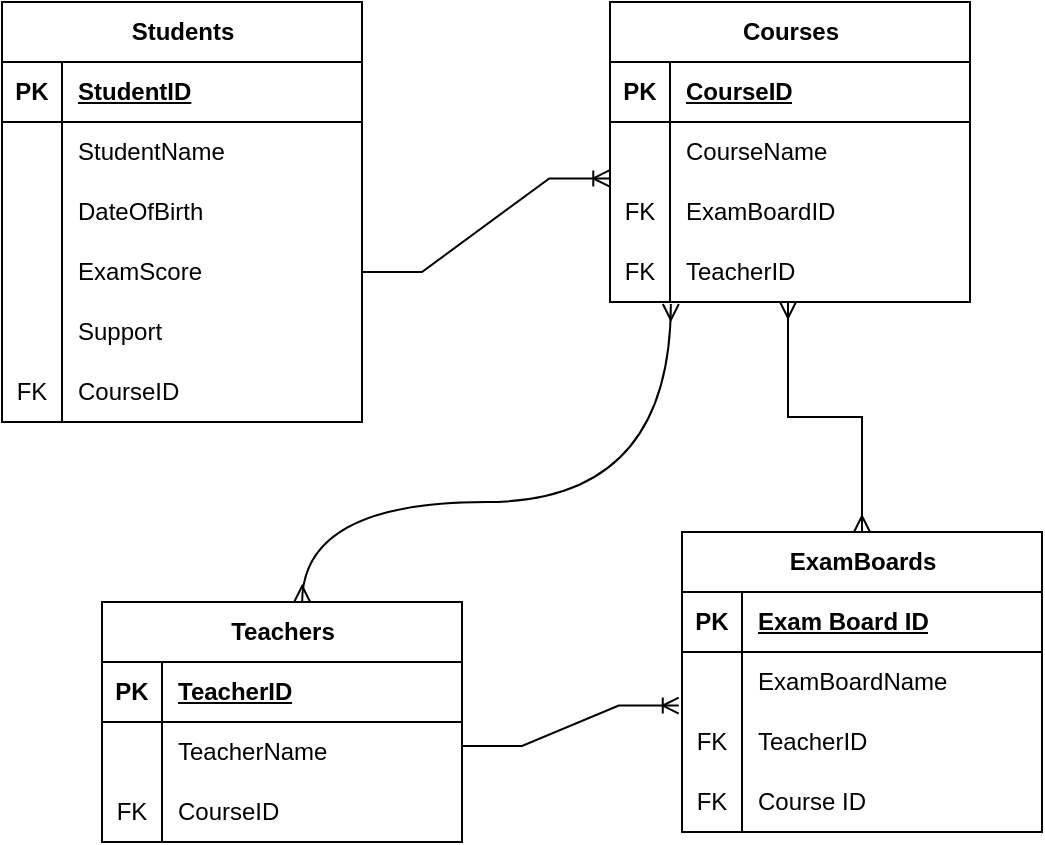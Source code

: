 <mxfile version="24.7.17">
  <diagram name="Page-1" id="aYXxvFrjDV7JERFqYvvj">
    <mxGraphModel dx="1434" dy="744" grid="1" gridSize="10" guides="1" tooltips="1" connect="1" arrows="1" fold="1" page="1" pageScale="1" pageWidth="827" pageHeight="1169" math="0" shadow="0">
      <root>
        <mxCell id="0" />
        <mxCell id="1" parent="0" />
        <mxCell id="rWTeX7UZVgAGK7BmtIGO-1" value="Students" style="shape=table;startSize=30;container=1;collapsible=1;childLayout=tableLayout;fixedRows=1;rowLines=0;fontStyle=1;align=center;resizeLast=1;html=1;" parent="1" vertex="1">
          <mxGeometry x="110" y="10" width="180" height="210" as="geometry" />
        </mxCell>
        <mxCell id="rWTeX7UZVgAGK7BmtIGO-2" value="" style="shape=tableRow;horizontal=0;startSize=0;swimlaneHead=0;swimlaneBody=0;fillColor=none;collapsible=0;dropTarget=0;points=[[0,0.5],[1,0.5]];portConstraint=eastwest;top=0;left=0;right=0;bottom=1;" parent="rWTeX7UZVgAGK7BmtIGO-1" vertex="1">
          <mxGeometry y="30" width="180" height="30" as="geometry" />
        </mxCell>
        <mxCell id="rWTeX7UZVgAGK7BmtIGO-3" value="PK" style="shape=partialRectangle;connectable=0;fillColor=none;top=0;left=0;bottom=0;right=0;fontStyle=1;overflow=hidden;whiteSpace=wrap;html=1;" parent="rWTeX7UZVgAGK7BmtIGO-2" vertex="1">
          <mxGeometry width="30" height="30" as="geometry">
            <mxRectangle width="30" height="30" as="alternateBounds" />
          </mxGeometry>
        </mxCell>
        <mxCell id="rWTeX7UZVgAGK7BmtIGO-4" value="StudentID" style="shape=partialRectangle;connectable=0;fillColor=none;top=0;left=0;bottom=0;right=0;align=left;spacingLeft=6;fontStyle=5;overflow=hidden;whiteSpace=wrap;html=1;" parent="rWTeX7UZVgAGK7BmtIGO-2" vertex="1">
          <mxGeometry x="30" width="150" height="30" as="geometry">
            <mxRectangle width="150" height="30" as="alternateBounds" />
          </mxGeometry>
        </mxCell>
        <mxCell id="rWTeX7UZVgAGK7BmtIGO-5" value="" style="shape=tableRow;horizontal=0;startSize=0;swimlaneHead=0;swimlaneBody=0;fillColor=none;collapsible=0;dropTarget=0;points=[[0,0.5],[1,0.5]];portConstraint=eastwest;top=0;left=0;right=0;bottom=0;" parent="rWTeX7UZVgAGK7BmtIGO-1" vertex="1">
          <mxGeometry y="60" width="180" height="30" as="geometry" />
        </mxCell>
        <mxCell id="rWTeX7UZVgAGK7BmtIGO-6" value="" style="shape=partialRectangle;connectable=0;fillColor=none;top=0;left=0;bottom=0;right=0;editable=1;overflow=hidden;whiteSpace=wrap;html=1;" parent="rWTeX7UZVgAGK7BmtIGO-5" vertex="1">
          <mxGeometry width="30" height="30" as="geometry">
            <mxRectangle width="30" height="30" as="alternateBounds" />
          </mxGeometry>
        </mxCell>
        <mxCell id="rWTeX7UZVgAGK7BmtIGO-7" value="StudentName" style="shape=partialRectangle;connectable=0;fillColor=none;top=0;left=0;bottom=0;right=0;align=left;spacingLeft=6;overflow=hidden;whiteSpace=wrap;html=1;" parent="rWTeX7UZVgAGK7BmtIGO-5" vertex="1">
          <mxGeometry x="30" width="150" height="30" as="geometry">
            <mxRectangle width="150" height="30" as="alternateBounds" />
          </mxGeometry>
        </mxCell>
        <mxCell id="rWTeX7UZVgAGK7BmtIGO-8" value="" style="shape=tableRow;horizontal=0;startSize=0;swimlaneHead=0;swimlaneBody=0;fillColor=none;collapsible=0;dropTarget=0;points=[[0,0.5],[1,0.5]];portConstraint=eastwest;top=0;left=0;right=0;bottom=0;" parent="rWTeX7UZVgAGK7BmtIGO-1" vertex="1">
          <mxGeometry y="90" width="180" height="30" as="geometry" />
        </mxCell>
        <mxCell id="rWTeX7UZVgAGK7BmtIGO-9" value="" style="shape=partialRectangle;connectable=0;fillColor=none;top=0;left=0;bottom=0;right=0;editable=1;overflow=hidden;whiteSpace=wrap;html=1;" parent="rWTeX7UZVgAGK7BmtIGO-8" vertex="1">
          <mxGeometry width="30" height="30" as="geometry">
            <mxRectangle width="30" height="30" as="alternateBounds" />
          </mxGeometry>
        </mxCell>
        <mxCell id="rWTeX7UZVgAGK7BmtIGO-10" value="DateOfBirth" style="shape=partialRectangle;connectable=0;fillColor=none;top=0;left=0;bottom=0;right=0;align=left;spacingLeft=6;overflow=hidden;whiteSpace=wrap;html=1;" parent="rWTeX7UZVgAGK7BmtIGO-8" vertex="1">
          <mxGeometry x="30" width="150" height="30" as="geometry">
            <mxRectangle width="150" height="30" as="alternateBounds" />
          </mxGeometry>
        </mxCell>
        <mxCell id="rWTeX7UZVgAGK7BmtIGO-11" value="" style="shape=tableRow;horizontal=0;startSize=0;swimlaneHead=0;swimlaneBody=0;fillColor=none;collapsible=0;dropTarget=0;points=[[0,0.5],[1,0.5]];portConstraint=eastwest;top=0;left=0;right=0;bottom=0;" parent="rWTeX7UZVgAGK7BmtIGO-1" vertex="1">
          <mxGeometry y="120" width="180" height="30" as="geometry" />
        </mxCell>
        <mxCell id="rWTeX7UZVgAGK7BmtIGO-12" value="" style="shape=partialRectangle;connectable=0;fillColor=none;top=0;left=0;bottom=0;right=0;editable=1;overflow=hidden;whiteSpace=wrap;html=1;" parent="rWTeX7UZVgAGK7BmtIGO-11" vertex="1">
          <mxGeometry width="30" height="30" as="geometry">
            <mxRectangle width="30" height="30" as="alternateBounds" />
          </mxGeometry>
        </mxCell>
        <mxCell id="rWTeX7UZVgAGK7BmtIGO-13" value="ExamScore" style="shape=partialRectangle;connectable=0;fillColor=none;top=0;left=0;bottom=0;right=0;align=left;spacingLeft=6;overflow=hidden;whiteSpace=wrap;html=1;" parent="rWTeX7UZVgAGK7BmtIGO-11" vertex="1">
          <mxGeometry x="30" width="150" height="30" as="geometry">
            <mxRectangle width="150" height="30" as="alternateBounds" />
          </mxGeometry>
        </mxCell>
        <mxCell id="rWTeX7UZVgAGK7BmtIGO-70" value="" style="shape=tableRow;horizontal=0;startSize=0;swimlaneHead=0;swimlaneBody=0;fillColor=none;collapsible=0;dropTarget=0;points=[[0,0.5],[1,0.5]];portConstraint=eastwest;top=0;left=0;right=0;bottom=0;" parent="rWTeX7UZVgAGK7BmtIGO-1" vertex="1">
          <mxGeometry y="150" width="180" height="30" as="geometry" />
        </mxCell>
        <mxCell id="rWTeX7UZVgAGK7BmtIGO-71" value="" style="shape=partialRectangle;connectable=0;fillColor=none;top=0;left=0;bottom=0;right=0;editable=1;overflow=hidden;whiteSpace=wrap;html=1;" parent="rWTeX7UZVgAGK7BmtIGO-70" vertex="1">
          <mxGeometry width="30" height="30" as="geometry">
            <mxRectangle width="30" height="30" as="alternateBounds" />
          </mxGeometry>
        </mxCell>
        <mxCell id="rWTeX7UZVgAGK7BmtIGO-72" value="Support" style="shape=partialRectangle;connectable=0;fillColor=none;top=0;left=0;bottom=0;right=0;align=left;spacingLeft=6;overflow=hidden;whiteSpace=wrap;html=1;" parent="rWTeX7UZVgAGK7BmtIGO-70" vertex="1">
          <mxGeometry x="30" width="150" height="30" as="geometry">
            <mxRectangle width="150" height="30" as="alternateBounds" />
          </mxGeometry>
        </mxCell>
        <mxCell id="rWTeX7UZVgAGK7BmtIGO-73" value="" style="shape=tableRow;horizontal=0;startSize=0;swimlaneHead=0;swimlaneBody=0;fillColor=none;collapsible=0;dropTarget=0;points=[[0,0.5],[1,0.5]];portConstraint=eastwest;top=0;left=0;right=0;bottom=0;" parent="rWTeX7UZVgAGK7BmtIGO-1" vertex="1">
          <mxGeometry y="180" width="180" height="30" as="geometry" />
        </mxCell>
        <mxCell id="rWTeX7UZVgAGK7BmtIGO-74" value="FK" style="shape=partialRectangle;connectable=0;fillColor=none;top=0;left=0;bottom=0;right=0;editable=1;overflow=hidden;whiteSpace=wrap;html=1;" parent="rWTeX7UZVgAGK7BmtIGO-73" vertex="1">
          <mxGeometry width="30" height="30" as="geometry">
            <mxRectangle width="30" height="30" as="alternateBounds" />
          </mxGeometry>
        </mxCell>
        <mxCell id="rWTeX7UZVgAGK7BmtIGO-75" value="CourseID" style="shape=partialRectangle;connectable=0;fillColor=none;top=0;left=0;bottom=0;right=0;align=left;spacingLeft=6;overflow=hidden;whiteSpace=wrap;html=1;" parent="rWTeX7UZVgAGK7BmtIGO-73" vertex="1">
          <mxGeometry x="30" width="150" height="30" as="geometry">
            <mxRectangle width="150" height="30" as="alternateBounds" />
          </mxGeometry>
        </mxCell>
        <mxCell id="rWTeX7UZVgAGK7BmtIGO-14" value="ExamBoards" style="shape=table;startSize=30;container=1;collapsible=1;childLayout=tableLayout;fixedRows=1;rowLines=0;fontStyle=1;align=center;resizeLast=1;html=1;" parent="1" vertex="1">
          <mxGeometry x="450" y="275" width="180" height="150" as="geometry" />
        </mxCell>
        <mxCell id="rWTeX7UZVgAGK7BmtIGO-15" value="" style="shape=tableRow;horizontal=0;startSize=0;swimlaneHead=0;swimlaneBody=0;fillColor=none;collapsible=0;dropTarget=0;points=[[0,0.5],[1,0.5]];portConstraint=eastwest;top=0;left=0;right=0;bottom=1;" parent="rWTeX7UZVgAGK7BmtIGO-14" vertex="1">
          <mxGeometry y="30" width="180" height="30" as="geometry" />
        </mxCell>
        <mxCell id="rWTeX7UZVgAGK7BmtIGO-16" value="PK" style="shape=partialRectangle;connectable=0;fillColor=none;top=0;left=0;bottom=0;right=0;fontStyle=1;overflow=hidden;whiteSpace=wrap;html=1;" parent="rWTeX7UZVgAGK7BmtIGO-15" vertex="1">
          <mxGeometry width="30" height="30" as="geometry">
            <mxRectangle width="30" height="30" as="alternateBounds" />
          </mxGeometry>
        </mxCell>
        <mxCell id="rWTeX7UZVgAGK7BmtIGO-17" value="Exam Board ID" style="shape=partialRectangle;connectable=0;fillColor=none;top=0;left=0;bottom=0;right=0;align=left;spacingLeft=6;fontStyle=5;overflow=hidden;whiteSpace=wrap;html=1;" parent="rWTeX7UZVgAGK7BmtIGO-15" vertex="1">
          <mxGeometry x="30" width="150" height="30" as="geometry">
            <mxRectangle width="150" height="30" as="alternateBounds" />
          </mxGeometry>
        </mxCell>
        <mxCell id="rWTeX7UZVgAGK7BmtIGO-18" value="" style="shape=tableRow;horizontal=0;startSize=0;swimlaneHead=0;swimlaneBody=0;fillColor=none;collapsible=0;dropTarget=0;points=[[0,0.5],[1,0.5]];portConstraint=eastwest;top=0;left=0;right=0;bottom=0;" parent="rWTeX7UZVgAGK7BmtIGO-14" vertex="1">
          <mxGeometry y="60" width="180" height="30" as="geometry" />
        </mxCell>
        <mxCell id="rWTeX7UZVgAGK7BmtIGO-19" value="" style="shape=partialRectangle;connectable=0;fillColor=none;top=0;left=0;bottom=0;right=0;editable=1;overflow=hidden;whiteSpace=wrap;html=1;" parent="rWTeX7UZVgAGK7BmtIGO-18" vertex="1">
          <mxGeometry width="30" height="30" as="geometry">
            <mxRectangle width="30" height="30" as="alternateBounds" />
          </mxGeometry>
        </mxCell>
        <mxCell id="rWTeX7UZVgAGK7BmtIGO-20" value="ExamBoardName" style="shape=partialRectangle;connectable=0;fillColor=none;top=0;left=0;bottom=0;right=0;align=left;spacingLeft=6;overflow=hidden;whiteSpace=wrap;html=1;" parent="rWTeX7UZVgAGK7BmtIGO-18" vertex="1">
          <mxGeometry x="30" width="150" height="30" as="geometry">
            <mxRectangle width="150" height="30" as="alternateBounds" />
          </mxGeometry>
        </mxCell>
        <mxCell id="rWTeX7UZVgAGK7BmtIGO-21" value="" style="shape=tableRow;horizontal=0;startSize=0;swimlaneHead=0;swimlaneBody=0;fillColor=none;collapsible=0;dropTarget=0;points=[[0,0.5],[1,0.5]];portConstraint=eastwest;top=0;left=0;right=0;bottom=0;" parent="rWTeX7UZVgAGK7BmtIGO-14" vertex="1">
          <mxGeometry y="90" width="180" height="30" as="geometry" />
        </mxCell>
        <mxCell id="rWTeX7UZVgAGK7BmtIGO-22" value="FK" style="shape=partialRectangle;connectable=0;fillColor=none;top=0;left=0;bottom=0;right=0;editable=1;overflow=hidden;whiteSpace=wrap;html=1;" parent="rWTeX7UZVgAGK7BmtIGO-21" vertex="1">
          <mxGeometry width="30" height="30" as="geometry">
            <mxRectangle width="30" height="30" as="alternateBounds" />
          </mxGeometry>
        </mxCell>
        <mxCell id="rWTeX7UZVgAGK7BmtIGO-23" value="TeacherID" style="shape=partialRectangle;connectable=0;fillColor=none;top=0;left=0;bottom=0;right=0;align=left;spacingLeft=6;overflow=hidden;whiteSpace=wrap;html=1;" parent="rWTeX7UZVgAGK7BmtIGO-21" vertex="1">
          <mxGeometry x="30" width="150" height="30" as="geometry">
            <mxRectangle width="150" height="30" as="alternateBounds" />
          </mxGeometry>
        </mxCell>
        <mxCell id="rWTeX7UZVgAGK7BmtIGO-24" value="" style="shape=tableRow;horizontal=0;startSize=0;swimlaneHead=0;swimlaneBody=0;fillColor=none;collapsible=0;dropTarget=0;points=[[0,0.5],[1,0.5]];portConstraint=eastwest;top=0;left=0;right=0;bottom=0;" parent="rWTeX7UZVgAGK7BmtIGO-14" vertex="1">
          <mxGeometry y="120" width="180" height="30" as="geometry" />
        </mxCell>
        <mxCell id="rWTeX7UZVgAGK7BmtIGO-25" value="FK" style="shape=partialRectangle;connectable=0;fillColor=none;top=0;left=0;bottom=0;right=0;editable=1;overflow=hidden;whiteSpace=wrap;html=1;" parent="rWTeX7UZVgAGK7BmtIGO-24" vertex="1">
          <mxGeometry width="30" height="30" as="geometry">
            <mxRectangle width="30" height="30" as="alternateBounds" />
          </mxGeometry>
        </mxCell>
        <mxCell id="rWTeX7UZVgAGK7BmtIGO-26" value="Course ID" style="shape=partialRectangle;connectable=0;fillColor=none;top=0;left=0;bottom=0;right=0;align=left;spacingLeft=6;overflow=hidden;whiteSpace=wrap;html=1;" parent="rWTeX7UZVgAGK7BmtIGO-24" vertex="1">
          <mxGeometry x="30" width="150" height="30" as="geometry">
            <mxRectangle width="150" height="30" as="alternateBounds" />
          </mxGeometry>
        </mxCell>
        <mxCell id="rWTeX7UZVgAGK7BmtIGO-27" value="Teachers" style="shape=table;startSize=30;container=1;collapsible=1;childLayout=tableLayout;fixedRows=1;rowLines=0;fontStyle=1;align=center;resizeLast=1;html=1;" parent="1" vertex="1">
          <mxGeometry x="160" y="310" width="180" height="120" as="geometry" />
        </mxCell>
        <mxCell id="rWTeX7UZVgAGK7BmtIGO-28" value="" style="shape=tableRow;horizontal=0;startSize=0;swimlaneHead=0;swimlaneBody=0;fillColor=none;collapsible=0;dropTarget=0;points=[[0,0.5],[1,0.5]];portConstraint=eastwest;top=0;left=0;right=0;bottom=1;" parent="rWTeX7UZVgAGK7BmtIGO-27" vertex="1">
          <mxGeometry y="30" width="180" height="30" as="geometry" />
        </mxCell>
        <mxCell id="rWTeX7UZVgAGK7BmtIGO-29" value="PK" style="shape=partialRectangle;connectable=0;fillColor=none;top=0;left=0;bottom=0;right=0;fontStyle=1;overflow=hidden;whiteSpace=wrap;html=1;" parent="rWTeX7UZVgAGK7BmtIGO-28" vertex="1">
          <mxGeometry width="30" height="30" as="geometry">
            <mxRectangle width="30" height="30" as="alternateBounds" />
          </mxGeometry>
        </mxCell>
        <mxCell id="rWTeX7UZVgAGK7BmtIGO-30" value="TeacherID" style="shape=partialRectangle;connectable=0;fillColor=none;top=0;left=0;bottom=0;right=0;align=left;spacingLeft=6;fontStyle=5;overflow=hidden;whiteSpace=wrap;html=1;" parent="rWTeX7UZVgAGK7BmtIGO-28" vertex="1">
          <mxGeometry x="30" width="150" height="30" as="geometry">
            <mxRectangle width="150" height="30" as="alternateBounds" />
          </mxGeometry>
        </mxCell>
        <mxCell id="rWTeX7UZVgAGK7BmtIGO-31" value="" style="shape=tableRow;horizontal=0;startSize=0;swimlaneHead=0;swimlaneBody=0;fillColor=none;collapsible=0;dropTarget=0;points=[[0,0.5],[1,0.5]];portConstraint=eastwest;top=0;left=0;right=0;bottom=0;" parent="rWTeX7UZVgAGK7BmtIGO-27" vertex="1">
          <mxGeometry y="60" width="180" height="30" as="geometry" />
        </mxCell>
        <mxCell id="rWTeX7UZVgAGK7BmtIGO-32" value="" style="shape=partialRectangle;connectable=0;fillColor=none;top=0;left=0;bottom=0;right=0;editable=1;overflow=hidden;whiteSpace=wrap;html=1;" parent="rWTeX7UZVgAGK7BmtIGO-31" vertex="1">
          <mxGeometry width="30" height="30" as="geometry">
            <mxRectangle width="30" height="30" as="alternateBounds" />
          </mxGeometry>
        </mxCell>
        <mxCell id="rWTeX7UZVgAGK7BmtIGO-33" value="TeacherName" style="shape=partialRectangle;connectable=0;fillColor=none;top=0;left=0;bottom=0;right=0;align=left;spacingLeft=6;overflow=hidden;whiteSpace=wrap;html=1;" parent="rWTeX7UZVgAGK7BmtIGO-31" vertex="1">
          <mxGeometry x="30" width="150" height="30" as="geometry">
            <mxRectangle width="150" height="30" as="alternateBounds" />
          </mxGeometry>
        </mxCell>
        <mxCell id="rWTeX7UZVgAGK7BmtIGO-34" value="" style="shape=tableRow;horizontal=0;startSize=0;swimlaneHead=0;swimlaneBody=0;fillColor=none;collapsible=0;dropTarget=0;points=[[0,0.5],[1,0.5]];portConstraint=eastwest;top=0;left=0;right=0;bottom=0;" parent="rWTeX7UZVgAGK7BmtIGO-27" vertex="1">
          <mxGeometry y="90" width="180" height="30" as="geometry" />
        </mxCell>
        <mxCell id="rWTeX7UZVgAGK7BmtIGO-35" value="FK" style="shape=partialRectangle;connectable=0;fillColor=none;top=0;left=0;bottom=0;right=0;editable=1;overflow=hidden;whiteSpace=wrap;html=1;" parent="rWTeX7UZVgAGK7BmtIGO-34" vertex="1">
          <mxGeometry width="30" height="30" as="geometry">
            <mxRectangle width="30" height="30" as="alternateBounds" />
          </mxGeometry>
        </mxCell>
        <mxCell id="rWTeX7UZVgAGK7BmtIGO-36" value="CourseID" style="shape=partialRectangle;connectable=0;fillColor=none;top=0;left=0;bottom=0;right=0;align=left;spacingLeft=6;overflow=hidden;whiteSpace=wrap;html=1;" parent="rWTeX7UZVgAGK7BmtIGO-34" vertex="1">
          <mxGeometry x="30" width="150" height="30" as="geometry">
            <mxRectangle width="150" height="30" as="alternateBounds" />
          </mxGeometry>
        </mxCell>
        <mxCell id="rWTeX7UZVgAGK7BmtIGO-40" value="Courses" style="shape=table;startSize=30;container=1;collapsible=1;childLayout=tableLayout;fixedRows=1;rowLines=0;fontStyle=1;align=center;resizeLast=1;html=1;" parent="1" vertex="1">
          <mxGeometry x="414" y="10" width="180" height="150" as="geometry" />
        </mxCell>
        <mxCell id="rWTeX7UZVgAGK7BmtIGO-41" value="" style="shape=tableRow;horizontal=0;startSize=0;swimlaneHead=0;swimlaneBody=0;fillColor=none;collapsible=0;dropTarget=0;points=[[0,0.5],[1,0.5]];portConstraint=eastwest;top=0;left=0;right=0;bottom=1;" parent="rWTeX7UZVgAGK7BmtIGO-40" vertex="1">
          <mxGeometry y="30" width="180" height="30" as="geometry" />
        </mxCell>
        <mxCell id="rWTeX7UZVgAGK7BmtIGO-42" value="PK" style="shape=partialRectangle;connectable=0;fillColor=none;top=0;left=0;bottom=0;right=0;fontStyle=1;overflow=hidden;whiteSpace=wrap;html=1;" parent="rWTeX7UZVgAGK7BmtIGO-41" vertex="1">
          <mxGeometry width="30" height="30" as="geometry">
            <mxRectangle width="30" height="30" as="alternateBounds" />
          </mxGeometry>
        </mxCell>
        <mxCell id="rWTeX7UZVgAGK7BmtIGO-43" value="CourseID" style="shape=partialRectangle;connectable=0;fillColor=none;top=0;left=0;bottom=0;right=0;align=left;spacingLeft=6;fontStyle=5;overflow=hidden;whiteSpace=wrap;html=1;" parent="rWTeX7UZVgAGK7BmtIGO-41" vertex="1">
          <mxGeometry x="30" width="150" height="30" as="geometry">
            <mxRectangle width="150" height="30" as="alternateBounds" />
          </mxGeometry>
        </mxCell>
        <mxCell id="rWTeX7UZVgAGK7BmtIGO-44" value="" style="shape=tableRow;horizontal=0;startSize=0;swimlaneHead=0;swimlaneBody=0;fillColor=none;collapsible=0;dropTarget=0;points=[[0,0.5],[1,0.5]];portConstraint=eastwest;top=0;left=0;right=0;bottom=0;" parent="rWTeX7UZVgAGK7BmtIGO-40" vertex="1">
          <mxGeometry y="60" width="180" height="30" as="geometry" />
        </mxCell>
        <mxCell id="rWTeX7UZVgAGK7BmtIGO-45" value="" style="shape=partialRectangle;connectable=0;fillColor=none;top=0;left=0;bottom=0;right=0;editable=1;overflow=hidden;whiteSpace=wrap;html=1;" parent="rWTeX7UZVgAGK7BmtIGO-44" vertex="1">
          <mxGeometry width="30" height="30" as="geometry">
            <mxRectangle width="30" height="30" as="alternateBounds" />
          </mxGeometry>
        </mxCell>
        <mxCell id="rWTeX7UZVgAGK7BmtIGO-46" value="CourseName" style="shape=partialRectangle;connectable=0;fillColor=none;top=0;left=0;bottom=0;right=0;align=left;spacingLeft=6;overflow=hidden;whiteSpace=wrap;html=1;" parent="rWTeX7UZVgAGK7BmtIGO-44" vertex="1">
          <mxGeometry x="30" width="150" height="30" as="geometry">
            <mxRectangle width="150" height="30" as="alternateBounds" />
          </mxGeometry>
        </mxCell>
        <mxCell id="rWTeX7UZVgAGK7BmtIGO-47" value="" style="shape=tableRow;horizontal=0;startSize=0;swimlaneHead=0;swimlaneBody=0;fillColor=none;collapsible=0;dropTarget=0;points=[[0,0.5],[1,0.5]];portConstraint=eastwest;top=0;left=0;right=0;bottom=0;" parent="rWTeX7UZVgAGK7BmtIGO-40" vertex="1">
          <mxGeometry y="90" width="180" height="30" as="geometry" />
        </mxCell>
        <mxCell id="rWTeX7UZVgAGK7BmtIGO-48" value="FK" style="shape=partialRectangle;connectable=0;fillColor=none;top=0;left=0;bottom=0;right=0;editable=1;overflow=hidden;whiteSpace=wrap;html=1;" parent="rWTeX7UZVgAGK7BmtIGO-47" vertex="1">
          <mxGeometry width="30" height="30" as="geometry">
            <mxRectangle width="30" height="30" as="alternateBounds" />
          </mxGeometry>
        </mxCell>
        <mxCell id="rWTeX7UZVgAGK7BmtIGO-49" value="ExamBoardID&amp;nbsp;" style="shape=partialRectangle;connectable=0;fillColor=none;top=0;left=0;bottom=0;right=0;align=left;spacingLeft=6;overflow=hidden;whiteSpace=wrap;html=1;" parent="rWTeX7UZVgAGK7BmtIGO-47" vertex="1">
          <mxGeometry x="30" width="150" height="30" as="geometry">
            <mxRectangle width="150" height="30" as="alternateBounds" />
          </mxGeometry>
        </mxCell>
        <mxCell id="rWTeX7UZVgAGK7BmtIGO-50" value="" style="shape=tableRow;horizontal=0;startSize=0;swimlaneHead=0;swimlaneBody=0;fillColor=none;collapsible=0;dropTarget=0;points=[[0,0.5],[1,0.5]];portConstraint=eastwest;top=0;left=0;right=0;bottom=0;" parent="rWTeX7UZVgAGK7BmtIGO-40" vertex="1">
          <mxGeometry y="120" width="180" height="30" as="geometry" />
        </mxCell>
        <mxCell id="rWTeX7UZVgAGK7BmtIGO-51" value="FK" style="shape=partialRectangle;connectable=0;fillColor=none;top=0;left=0;bottom=0;right=0;editable=1;overflow=hidden;whiteSpace=wrap;html=1;" parent="rWTeX7UZVgAGK7BmtIGO-50" vertex="1">
          <mxGeometry width="30" height="30" as="geometry">
            <mxRectangle width="30" height="30" as="alternateBounds" />
          </mxGeometry>
        </mxCell>
        <mxCell id="rWTeX7UZVgAGK7BmtIGO-52" value="TeacherID" style="shape=partialRectangle;connectable=0;fillColor=none;top=0;left=0;bottom=0;right=0;align=left;spacingLeft=6;overflow=hidden;whiteSpace=wrap;html=1;" parent="rWTeX7UZVgAGK7BmtIGO-50" vertex="1">
          <mxGeometry x="30" width="150" height="30" as="geometry">
            <mxRectangle width="150" height="30" as="alternateBounds" />
          </mxGeometry>
        </mxCell>
        <mxCell id="rWTeX7UZVgAGK7BmtIGO-79" value="" style="edgeStyle=entityRelationEdgeStyle;fontSize=12;html=1;endArrow=ERoneToMany;rounded=0;entryX=-0.002;entryY=0.94;entryDx=0;entryDy=0;entryPerimeter=0;exitX=1;exitY=0.5;exitDx=0;exitDy=0;" parent="1" source="rWTeX7UZVgAGK7BmtIGO-11" target="rWTeX7UZVgAGK7BmtIGO-44" edge="1">
          <mxGeometry width="100" height="100" relative="1" as="geometry">
            <mxPoint x="341" y="170" as="sourcePoint" />
            <mxPoint x="441" y="70" as="targetPoint" />
          </mxGeometry>
        </mxCell>
        <mxCell id="rWTeX7UZVgAGK7BmtIGO-81" value="" style="edgeStyle=elbowEdgeStyle;fontSize=12;html=1;endArrow=ERmany;startArrow=ERmany;rounded=0;elbow=vertical;" parent="1" source="rWTeX7UZVgAGK7BmtIGO-14" edge="1">
          <mxGeometry width="100" height="100" relative="1" as="geometry">
            <mxPoint x="505" y="481.2" as="sourcePoint" />
            <mxPoint x="503" y="160" as="targetPoint" />
          </mxGeometry>
        </mxCell>
        <mxCell id="rWTeX7UZVgAGK7BmtIGO-83" value="" style="edgeStyle=entityRelationEdgeStyle;fontSize=12;html=1;endArrow=ERoneToMany;rounded=0;entryX=-0.009;entryY=-0.107;entryDx=0;entryDy=0;entryPerimeter=0;" parent="1" target="rWTeX7UZVgAGK7BmtIGO-21" edge="1">
          <mxGeometry width="100" height="100" relative="1" as="geometry">
            <mxPoint x="340" y="382" as="sourcePoint" />
            <mxPoint x="413" y="310" as="targetPoint" />
          </mxGeometry>
        </mxCell>
        <mxCell id="rWTeX7UZVgAGK7BmtIGO-84" value="" style="fontSize=12;html=1;endArrow=ERmany;startArrow=ERmany;rounded=0;elbow=vertical;entryX=0.169;entryY=1.033;entryDx=0;entryDy=0;entryPerimeter=0;exitX=0.556;exitY=0;exitDx=0;exitDy=0;exitPerimeter=0;edgeStyle=orthogonalEdgeStyle;curved=1;" parent="1" source="rWTeX7UZVgAGK7BmtIGO-27" target="rWTeX7UZVgAGK7BmtIGO-50" edge="1">
          <mxGeometry width="100" height="100" relative="1" as="geometry">
            <mxPoint x="417" y="295" as="sourcePoint" />
            <mxPoint x="380" y="180" as="targetPoint" />
            <Array as="points">
              <mxPoint x="260" y="260" />
              <mxPoint x="444" y="260" />
            </Array>
          </mxGeometry>
        </mxCell>
      </root>
    </mxGraphModel>
  </diagram>
</mxfile>
